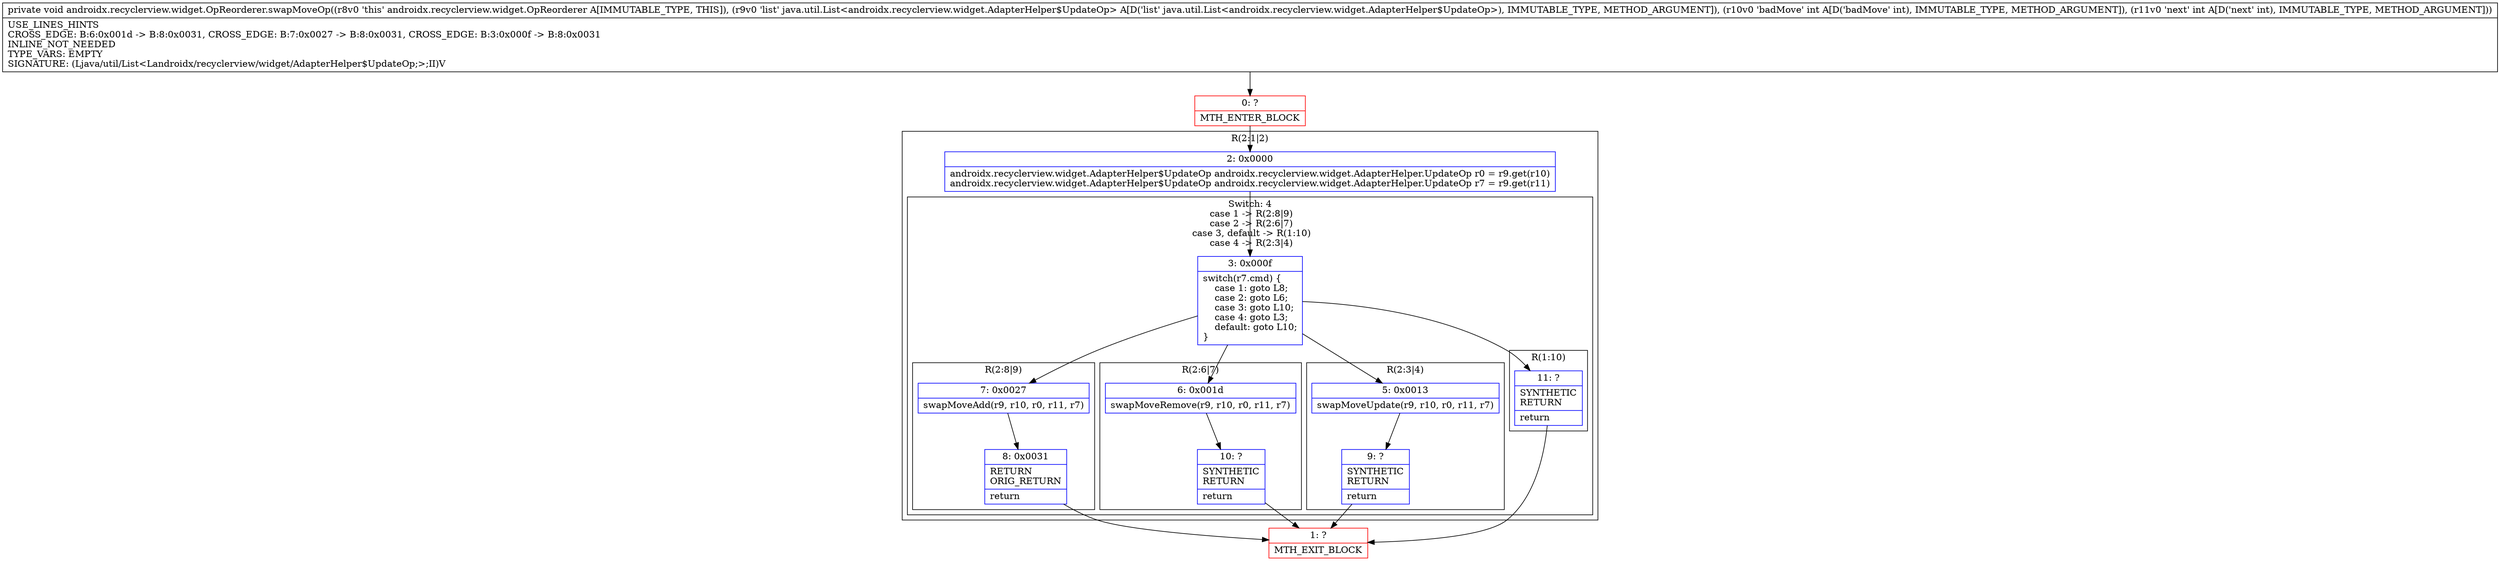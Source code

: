 digraph "CFG forandroidx.recyclerview.widget.OpReorderer.swapMoveOp(Ljava\/util\/List;II)V" {
subgraph cluster_Region_2065958846 {
label = "R(2:1|2)";
node [shape=record,color=blue];
Node_2 [shape=record,label="{2\:\ 0x0000|androidx.recyclerview.widget.AdapterHelper$UpdateOp androidx.recyclerview.widget.AdapterHelper.UpdateOp r0 = r9.get(r10)\landroidx.recyclerview.widget.AdapterHelper$UpdateOp androidx.recyclerview.widget.AdapterHelper.UpdateOp r7 = r9.get(r11)\l}"];
subgraph cluster_SwitchRegion_813749615 {
label = "Switch: 4
 case 1 -> R(2:8|9)
 case 2 -> R(2:6|7)
 case 3, default -> R(1:10)
 case 4 -> R(2:3|4)";
node [shape=record,color=blue];
Node_3 [shape=record,label="{3\:\ 0x000f|switch(r7.cmd) \{\l    case 1: goto L8;\l    case 2: goto L6;\l    case 3: goto L10;\l    case 4: goto L3;\l    default: goto L10;\l\}\l}"];
subgraph cluster_Region_2089540008 {
label = "R(2:8|9)";
node [shape=record,color=blue];
Node_7 [shape=record,label="{7\:\ 0x0027|swapMoveAdd(r9, r10, r0, r11, r7)\l}"];
Node_8 [shape=record,label="{8\:\ 0x0031|RETURN\lORIG_RETURN\l|return\l}"];
}
subgraph cluster_Region_1444788070 {
label = "R(2:6|7)";
node [shape=record,color=blue];
Node_6 [shape=record,label="{6\:\ 0x001d|swapMoveRemove(r9, r10, r0, r11, r7)\l}"];
Node_10 [shape=record,label="{10\:\ ?|SYNTHETIC\lRETURN\l|return\l}"];
}
subgraph cluster_Region_1832541181 {
label = "R(1:10)";
node [shape=record,color=blue];
Node_11 [shape=record,label="{11\:\ ?|SYNTHETIC\lRETURN\l|return\l}"];
}
subgraph cluster_Region_1799497294 {
label = "R(2:3|4)";
node [shape=record,color=blue];
Node_5 [shape=record,label="{5\:\ 0x0013|swapMoveUpdate(r9, r10, r0, r11, r7)\l}"];
Node_9 [shape=record,label="{9\:\ ?|SYNTHETIC\lRETURN\l|return\l}"];
}
}
}
Node_0 [shape=record,color=red,label="{0\:\ ?|MTH_ENTER_BLOCK\l}"];
Node_1 [shape=record,color=red,label="{1\:\ ?|MTH_EXIT_BLOCK\l}"];
MethodNode[shape=record,label="{private void androidx.recyclerview.widget.OpReorderer.swapMoveOp((r8v0 'this' androidx.recyclerview.widget.OpReorderer A[IMMUTABLE_TYPE, THIS]), (r9v0 'list' java.util.List\<androidx.recyclerview.widget.AdapterHelper$UpdateOp\> A[D('list' java.util.List\<androidx.recyclerview.widget.AdapterHelper$UpdateOp\>), IMMUTABLE_TYPE, METHOD_ARGUMENT]), (r10v0 'badMove' int A[D('badMove' int), IMMUTABLE_TYPE, METHOD_ARGUMENT]), (r11v0 'next' int A[D('next' int), IMMUTABLE_TYPE, METHOD_ARGUMENT]))  | USE_LINES_HINTS\lCROSS_EDGE: B:6:0x001d \-\> B:8:0x0031, CROSS_EDGE: B:7:0x0027 \-\> B:8:0x0031, CROSS_EDGE: B:3:0x000f \-\> B:8:0x0031\lINLINE_NOT_NEEDED\lTYPE_VARS: EMPTY\lSIGNATURE: (Ljava\/util\/List\<Landroidx\/recyclerview\/widget\/AdapterHelper$UpdateOp;\>;II)V\l}"];
MethodNode -> Node_0;Node_2 -> Node_3;
Node_3 -> Node_5;
Node_3 -> Node_6;
Node_3 -> Node_7;
Node_3 -> Node_11;
Node_7 -> Node_8;
Node_8 -> Node_1;
Node_6 -> Node_10;
Node_10 -> Node_1;
Node_11 -> Node_1;
Node_5 -> Node_9;
Node_9 -> Node_1;
Node_0 -> Node_2;
}

